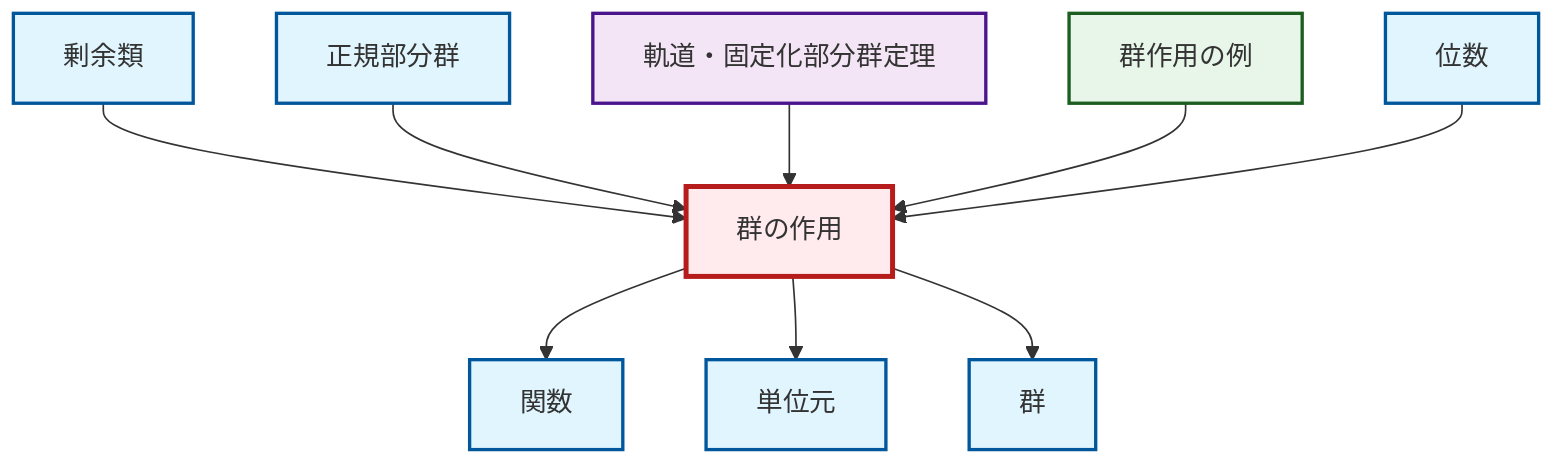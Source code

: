 graph TD
    classDef definition fill:#e1f5fe,stroke:#01579b,stroke-width:2px
    classDef theorem fill:#f3e5f5,stroke:#4a148c,stroke-width:2px
    classDef axiom fill:#fff3e0,stroke:#e65100,stroke-width:2px
    classDef example fill:#e8f5e9,stroke:#1b5e20,stroke-width:2px
    classDef current fill:#ffebee,stroke:#b71c1c,stroke-width:3px
    def-group-action["群の作用"]:::definition
    def-group["群"]:::definition
    def-coset["剰余類"]:::definition
    def-function["関数"]:::definition
    def-identity-element["単位元"]:::definition
    ex-group-action-examples["群作用の例"]:::example
    def-normal-subgroup["正規部分群"]:::definition
    def-order["位数"]:::definition
    thm-orbit-stabilizer["軌道・固定化部分群定理"]:::theorem
    def-coset --> def-group-action
    def-group-action --> def-function
    def-group-action --> def-identity-element
    def-group-action --> def-group
    def-normal-subgroup --> def-group-action
    thm-orbit-stabilizer --> def-group-action
    ex-group-action-examples --> def-group-action
    def-order --> def-group-action
    class def-group-action current